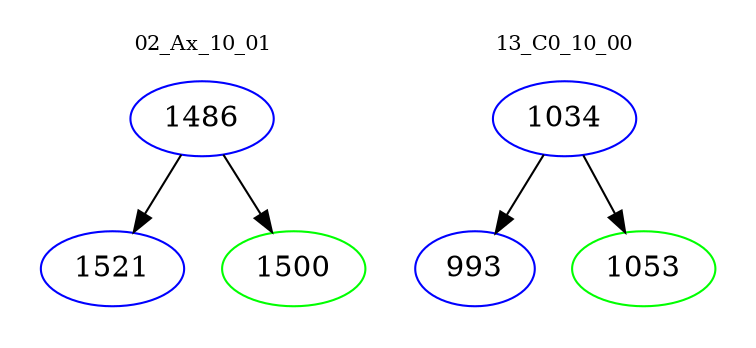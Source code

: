 digraph{
subgraph cluster_0 {
color = white
label = "02_Ax_10_01";
fontsize=10;
T0_1486 [label="1486", color="blue"]
T0_1486 -> T0_1521 [color="black"]
T0_1521 [label="1521", color="blue"]
T0_1486 -> T0_1500 [color="black"]
T0_1500 [label="1500", color="green"]
}
subgraph cluster_1 {
color = white
label = "13_C0_10_00";
fontsize=10;
T1_1034 [label="1034", color="blue"]
T1_1034 -> T1_993 [color="black"]
T1_993 [label="993", color="blue"]
T1_1034 -> T1_1053 [color="black"]
T1_1053 [label="1053", color="green"]
}
}
